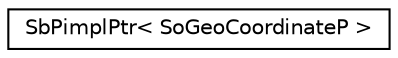 digraph "Graphical Class Hierarchy"
{
 // LATEX_PDF_SIZE
  edge [fontname="Helvetica",fontsize="10",labelfontname="Helvetica",labelfontsize="10"];
  node [fontname="Helvetica",fontsize="10",shape=record];
  rankdir="LR";
  Node0 [label="SbPimplPtr\< SoGeoCoordinateP \>",height=0.2,width=0.4,color="black", fillcolor="white", style="filled",URL="$classSbPimplPtr.html",tooltip=" "];
}
